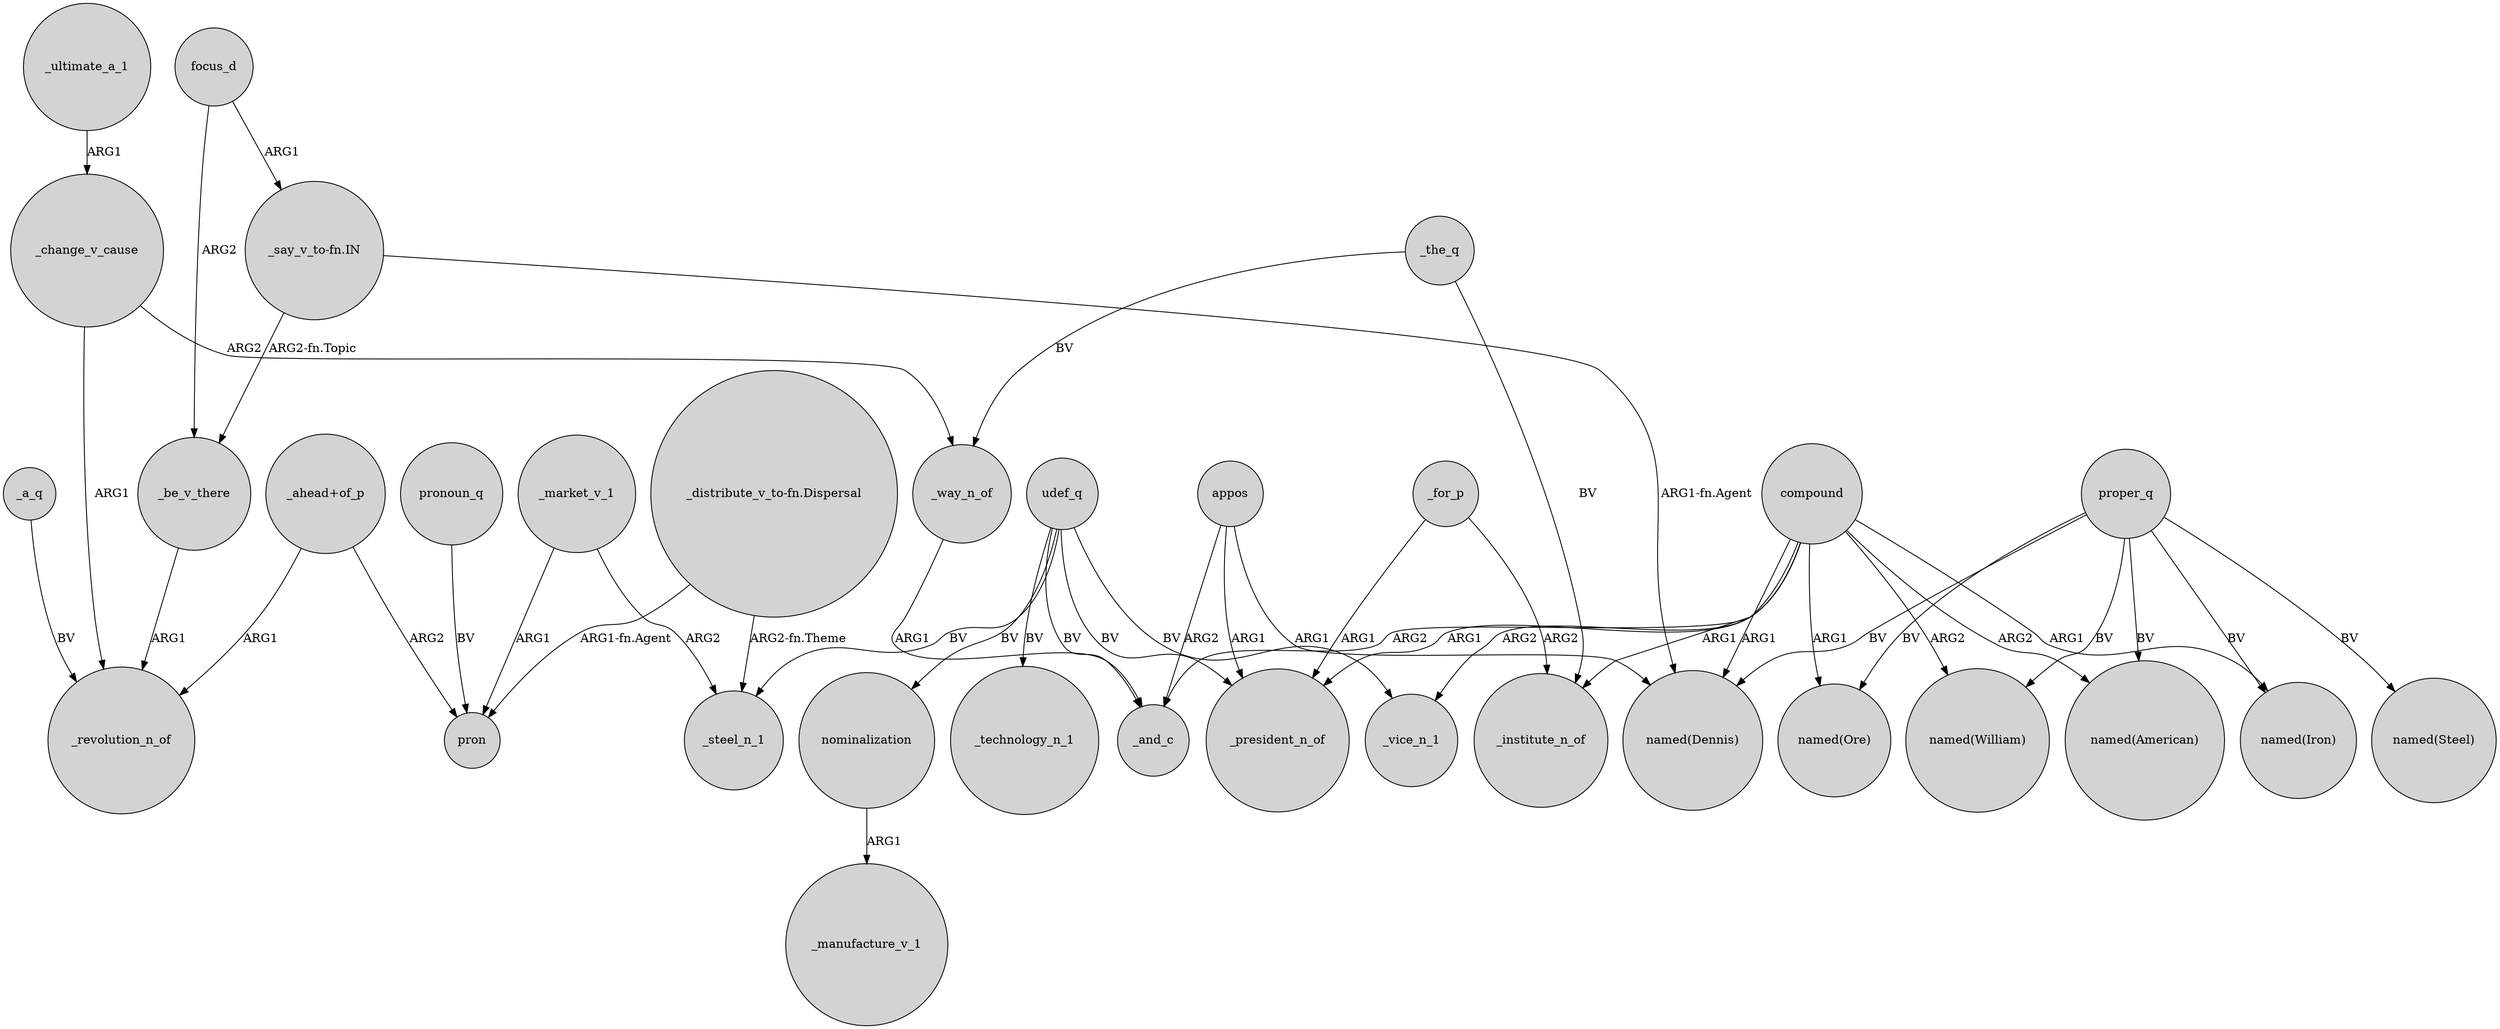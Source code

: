 digraph {
	node [shape=circle style=filled]
	compound -> _vice_n_1 [label=ARG2]
	"_ahead+of_p" -> _revolution_n_of [label=ARG1]
	_for_p -> _institute_n_of [label=ARG2]
	_market_v_1 -> pron [label=ARG1]
	_ultimate_a_1 -> _change_v_cause [label=ARG1]
	_the_q -> _institute_n_of [label=BV]
	proper_q -> "named(Dennis)" [label=BV]
	_way_n_of -> _and_c [label=ARG1]
	appos -> _president_n_of [label=ARG1]
	proper_q -> "named(American)" [label=BV]
	compound -> "named(Ore)" [label=ARG1]
	_the_q -> _way_n_of [label=BV]
	_a_q -> _revolution_n_of [label=BV]
	nominalization -> _manufacture_v_1 [label=ARG1]
	proper_q -> "named(William)" [label=BV]
	udef_q -> _steel_n_1 [label=BV]
	_be_v_there -> _revolution_n_of [label=ARG1]
	udef_q -> _vice_n_1 [label=BV]
	compound -> "named(Dennis)" [label=ARG1]
	compound -> "named(American)" [label=ARG2]
	_change_v_cause -> _way_n_of [label=ARG2]
	_market_v_1 -> _steel_n_1 [label=ARG2]
	"_ahead+of_p" -> pron [label=ARG2]
	proper_q -> "named(Iron)" [label=BV]
	pronoun_q -> pron [label=BV]
	compound -> _and_c [label=ARG2]
	compound -> "named(William)" [label=ARG2]
	appos -> _and_c [label=ARG2]
	udef_q -> _president_n_of [label=BV]
	compound -> _president_n_of [label=ARG1]
	compound -> "named(Iron)" [label=ARG1]
	"_say_v_to-fn.IN" -> _be_v_there [label="ARG2-fn.Topic"]
	"_distribute_v_to-fn.Dispersal" -> pron [label="ARG1-fn.Agent"]
	udef_q -> nominalization [label=BV]
	"_say_v_to-fn.IN" -> "named(Dennis)" [label="ARG1-fn.Agent"]
	_change_v_cause -> _revolution_n_of [label=ARG1]
	udef_q -> _technology_n_1 [label=BV]
	proper_q -> "named(Steel)" [label=BV]
	_for_p -> _president_n_of [label=ARG1]
	udef_q -> _and_c [label=BV]
	compound -> _institute_n_of [label=ARG1]
	proper_q -> "named(Ore)" [label=BV]
	"_distribute_v_to-fn.Dispersal" -> _steel_n_1 [label="ARG2-fn.Theme"]
	appos -> "named(Dennis)" [label=ARG1]
	focus_d -> _be_v_there [label=ARG2]
	focus_d -> "_say_v_to-fn.IN" [label=ARG1]
}
